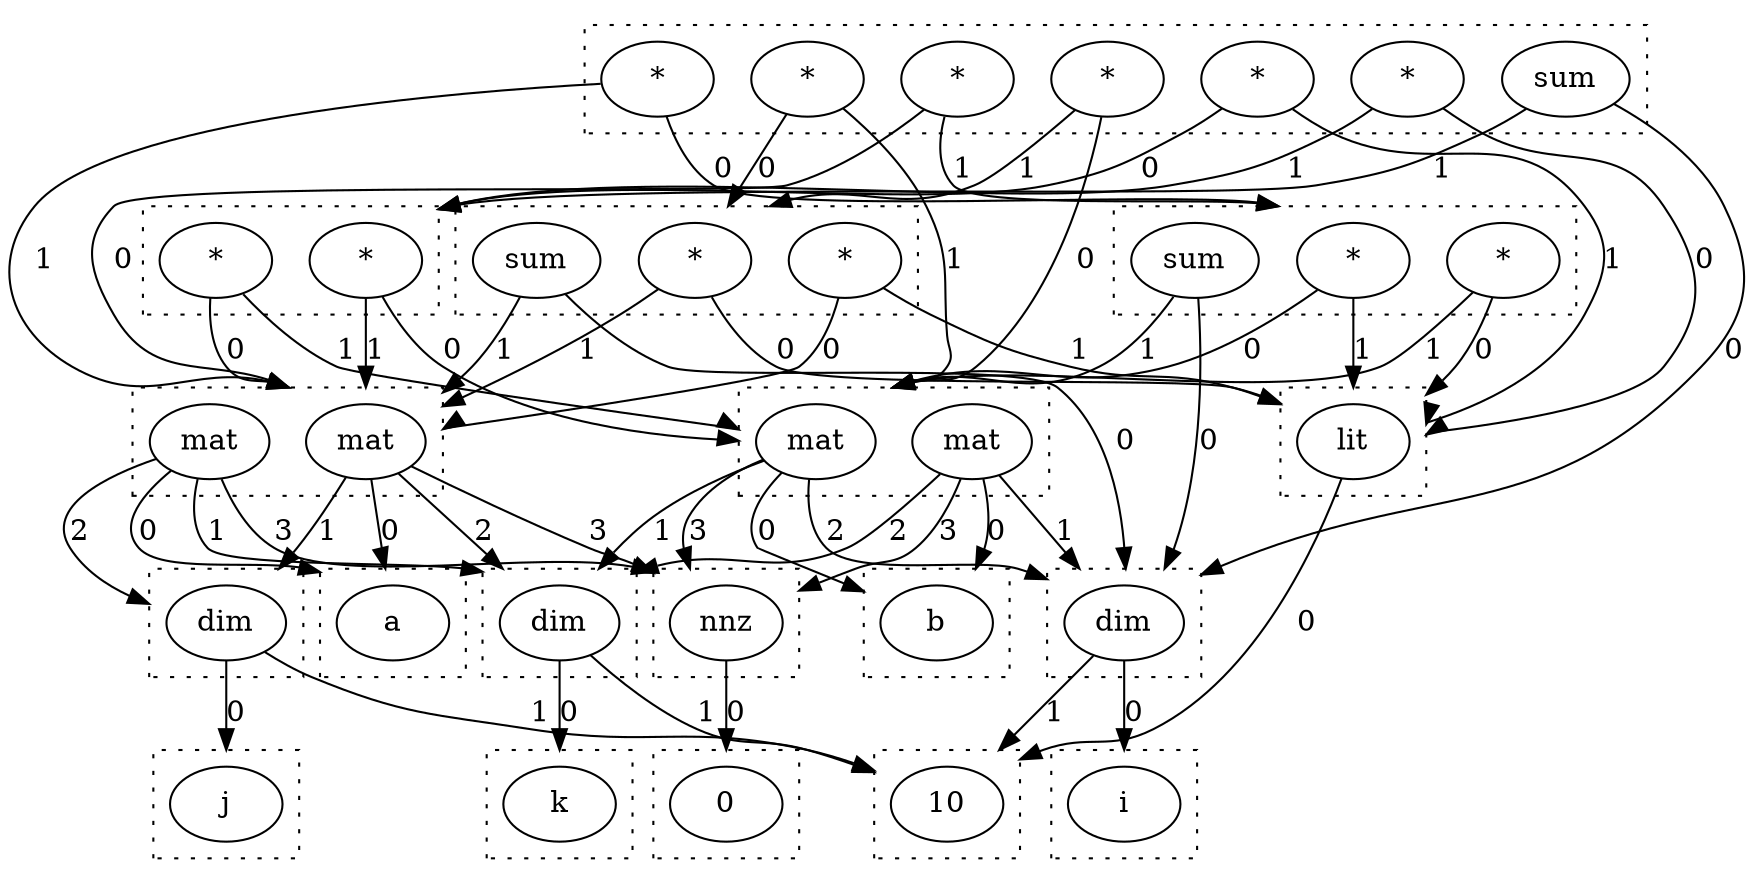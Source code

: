 digraph {
  compound=true
  subgraph cluster_0 {
    style=dotted
    0.0[label = "a"]
  }
  subgraph cluster_1 {
    style=dotted
    1.0[label = "k"]
  }
  subgraph cluster_2 {
    style=dotted
    2.0[label = "10"]
  }
  subgraph cluster_3 {
    style=dotted
    3.0[label = "dim"]
  }
  subgraph cluster_4 {
    style=dotted
    4.0[label = "j"]
  }
  subgraph cluster_5 {
    style=dotted
    5.0[label = "dim"]
  }
  subgraph cluster_6 {
    style=dotted
    6.0[label = "0"]
  }
  subgraph cluster_7 {
    style=dotted
    7.0[label = "nnz"]
  }
  subgraph cluster_8 {
    style=dotted
    8.0[label = "mat"]
    8.1[label = "mat"]
  }
  subgraph cluster_9 {
    style=dotted
    9.0[label = "i"]
  }
  subgraph cluster_10 {
    style=dotted
    10.0[label = "dim"]
  }
  subgraph cluster_11 {
    style=dotted
    11.0[label = "b"]
  }
  subgraph cluster_12 {
    style=dotted
    12.0[label = "mat"]
    12.1[label = "mat"]
  }
  subgraph cluster_13 {
    style=dotted
    13.0[label = "*"]
    13.1[label = "sum"]
    13.2[label = "*"]
  }
  subgraph cluster_14 {
    style=dotted
    14.0[label = "*"]
    14.1[label = "*"]
    14.2[label = "sum"]
    14.3[label = "*"]
    14.4[label = "*"]
    14.5[label = "*"]
    14.6[label = "*"]
  }
  subgraph cluster_18 {
    style=dotted
    18.0[label = "lit"]
  }
  subgraph cluster_20 {
    style=dotted
    20.0[label = "*"]
    20.1[label = "*"]
  }
  subgraph cluster_25 {
    style=dotted
    25.0[label = "*"]
    25.1[label = "*"]
    25.2[label = "sum"]
  }
  3.0 -> 1.0 [lhead = cluster_1, label = 0]
  3.0 -> 2.0 [lhead = cluster_2, label = 1]
  5.0 -> 4.0 [lhead = cluster_4, label = 0]
  5.0 -> 2.0 [lhead = cluster_2, label = 1]
  7.0 -> 6.0 [lhead = cluster_6, label = 0]
  8.0 -> 0.0 [lhead = cluster_0, label = 0]
  8.0 -> 5.0 [lhead = cluster_5, label = 1]
  8.0 -> 3.0 [lhead = cluster_3, label = 2]
  8.0 -> 7.0 [lhead = cluster_7, label = 3]
  8.1 -> 0.0 [lhead = cluster_0, label = 0]
  8.1 -> 3.0 [lhead = cluster_3, label = 1]
  8.1 -> 5.0 [lhead = cluster_5, label = 2]
  8.1 -> 7.0 [lhead = cluster_7, label = 3]
  10.0 -> 9.0 [lhead = cluster_9, label = 0]
  10.0 -> 2.0 [lhead = cluster_2, label = 1]
  12.0 -> 11.0 [lhead = cluster_11, label = 0]
  12.0 -> 3.0 [lhead = cluster_3, label = 1]
  12.0 -> 10.0 [lhead = cluster_10, label = 2]
  12.0 -> 7.0 [lhead = cluster_7, label = 3]
  12.1 -> 11.0 [lhead = cluster_11, label = 0]
  12.1 -> 10.0 [lhead = cluster_10, label = 1]
  12.1 -> 3.0 [lhead = cluster_3, label = 2]
  12.1 -> 7.0 [lhead = cluster_7, label = 3]
  13.0 -> 12.0 [lhead = cluster_12, label = 0]
  13.0 -> 18.0 [lhead = cluster_18, label = 1]
  13.1 -> 10.0 [lhead = cluster_10, label = 0]
  13.1 -> 12.0 [lhead = cluster_12, label = 1]
  13.2 -> 18.0 [lhead = cluster_18, label = 0]
  13.2 -> 12.0 [lhead = cluster_12, label = 1]
  14.0 -> 13.0 [lhead = cluster_13, label = 0]
  14.0 -> 8.0 [lhead = cluster_8, label = 1]
  14.1 -> 8.0 [lhead = cluster_8, label = 0]
  14.1 -> 13.0 [lhead = cluster_13, label = 1]
  14.2 -> 10.0 [lhead = cluster_10, label = 0]
  14.2 -> 20.0 [lhead = cluster_20, label = 1]
  14.3 -> 20.0 [lhead = cluster_20, label = 0]
  14.3 -> 18.0 [lhead = cluster_18, label = 1]
  14.4 -> 25.0 [lhead = cluster_25, label = 0]
  14.4 -> 12.0 [lhead = cluster_12, label = 1]
  14.5 -> 12.0 [lhead = cluster_12, label = 0]
  14.5 -> 25.0 [lhead = cluster_25, label = 1]
  14.6 -> 18.0 [lhead = cluster_18, label = 0]
  14.6 -> 20.0 [lhead = cluster_20, label = 1]
  18.0 -> 2.0 [lhead = cluster_2, label = 0]
  20.0 -> 12.0 [lhead = cluster_12, label = 0]
  20.0 -> 8.0 [lhead = cluster_8, label = 1]
  20.1 -> 8.0 [lhead = cluster_8, label = 0]
  20.1 -> 12.0 [lhead = cluster_12, label = 1]
  25.0 -> 18.0 [lhead = cluster_18, label = 0]
  25.0 -> 8.0 [lhead = cluster_8, label = 1]
  25.1 -> 8.0 [lhead = cluster_8, label = 0]
  25.1 -> 18.0 [lhead = cluster_18, label = 1]
  25.2 -> 10.0 [lhead = cluster_10, label = 0]
  25.2 -> 8.0 [lhead = cluster_8, label = 1]
}